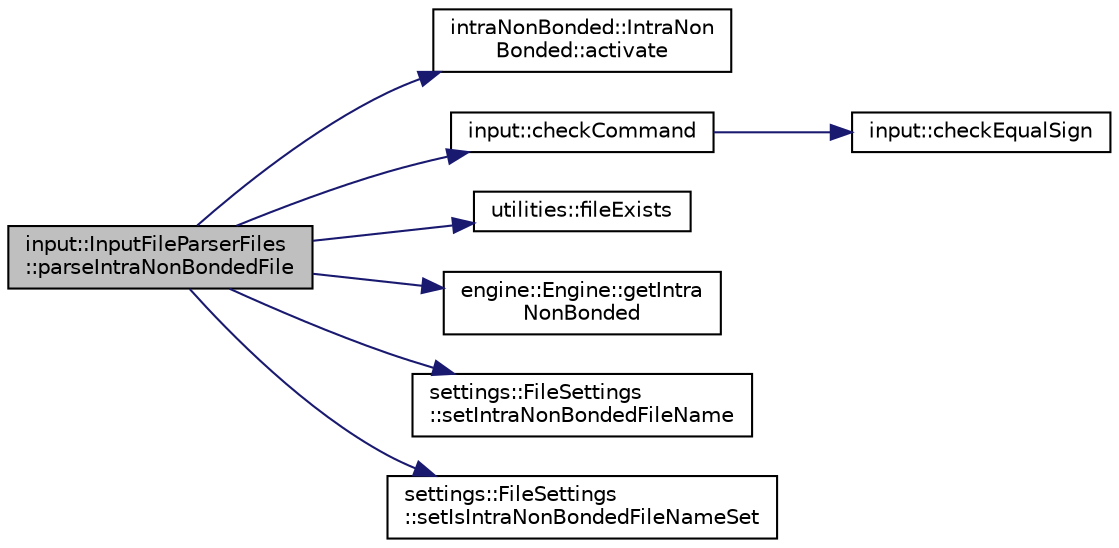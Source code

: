 digraph "input::InputFileParserFiles::parseIntraNonBondedFile"
{
 // LATEX_PDF_SIZE
  edge [fontname="Helvetica",fontsize="10",labelfontname="Helvetica",labelfontsize="10"];
  node [fontname="Helvetica",fontsize="10",shape=record];
  rankdir="LR";
  Node1 [label="input::InputFileParserFiles\l::parseIntraNonBondedFile",height=0.2,width=0.4,color="black", fillcolor="grey75", style="filled", fontcolor="black",tooltip="Parse the name of the file containing the intraNonBonded combinations."];
  Node1 -> Node2 [color="midnightblue",fontsize="10",style="solid",fontname="Helvetica"];
  Node2 [label="intraNonBonded::IntraNon\lBonded::activate",height=0.2,width=0.4,color="black", fillcolor="white", style="filled",URL="$classintraNonBonded_1_1IntraNonBonded.html#a6427dd84b945738c50f227626a3b38af",tooltip=" "];
  Node1 -> Node3 [color="midnightblue",fontsize="10",style="solid",fontname="Helvetica"];
  Node3 [label="input::checkCommand",height=0.2,width=0.4,color="black", fillcolor="white", style="filled",URL="$namespaceinput.html#a81877d6bfa9b46cdca1b280c6d1b30fb",tooltip="check if command array has exactly 3 elements"];
  Node3 -> Node4 [color="midnightblue",fontsize="10",style="solid",fontname="Helvetica"];
  Node4 [label="input::checkEqualSign",height=0.2,width=0.4,color="black", fillcolor="white", style="filled",URL="$namespaceinput.html#a586caa23c32d86459177222a3b5d53fe",tooltip="check if parameter is \"=\""];
  Node1 -> Node5 [color="midnightblue",fontsize="10",style="solid",fontname="Helvetica"];
  Node5 [label="utilities::fileExists",height=0.2,width=0.4,color="black", fillcolor="white", style="filled",URL="$namespaceutilities.html#a5f99dc774ed5126fa493cdb1c7163308",tooltip="checks if a file exists and can be opened"];
  Node1 -> Node6 [color="midnightblue",fontsize="10",style="solid",fontname="Helvetica"];
  Node6 [label="engine::Engine::getIntra\lNonBonded",height=0.2,width=0.4,color="black", fillcolor="white", style="filled",URL="$classengine_1_1Engine.html#a2d9680a66cc892f2ef914577250712d1",tooltip=" "];
  Node1 -> Node7 [color="midnightblue",fontsize="10",style="solid",fontname="Helvetica"];
  Node7 [label="settings::FileSettings\l::setIntraNonBondedFileName",height=0.2,width=0.4,color="black", fillcolor="white", style="filled",URL="$classsettings_1_1FileSettings.html#a12847556435efa7f7dd9b3a2f7ef1bc6",tooltip=" "];
  Node1 -> Node8 [color="midnightblue",fontsize="10",style="solid",fontname="Helvetica"];
  Node8 [label="settings::FileSettings\l::setIsIntraNonBondedFileNameSet",height=0.2,width=0.4,color="black", fillcolor="white", style="filled",URL="$classsettings_1_1FileSettings.html#a2595b7c5e51351e1ff54c8e4c2d7f04b",tooltip=" "];
}
